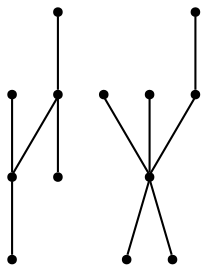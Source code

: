 graph {
  node [shape=point,comment="{\"directed\":false,\"doi\":\"10.1007/978-3-031-49275-4_2\",\"figure\":\"5 (2)\"}"]

  v0 [pos="1449.956040590595,538.9589032360152"]
  v1 [pos="1307.725028835316,623.2794182848911"]
  v2 [pos="1374.5106721750697,376.0349105297189"]
  v3 [pos="1226.4954035923186,451.7710943973151"]
  v4 [pos="1481.2150893162013,629.2553845398293"]
  v5 [pos="1473.2138858941094,268.7315338153837"]
  v6 [pos="1551.0471265710264,555.5445941299081"]
  v7 [pos="1389.071275236371,237.4269579151537"]
  v8 [pos="1552.9849200119522,348.96005715923957"]
  v9 [pos="1279.4954595056731,243.26112373650483"]
  v10 [pos="1278.5078042019893,653.5049119618151"]
  v11 [pos="1141.7527726251826,402.3095770588261"]
  v12 [pos="1143.6905660661087,505.1122207286355"]

  v12 -- v3 [id="-2",pos="1143.6905660661087,505.1122207286355 1226.4954035923186,451.7710943973151 1226.4954035923186,451.7710943973151 1226.4954035923186,451.7710943973151"]
  v3 -- v11 [id="-3",pos="1226.4954035923186,451.7710943973151 1141.7527726251826,402.3095770588261 1141.7527726251826,402.3095770588261 1141.7527726251826,402.3095770588261"]
  v3 -- v0 [id="-4",pos="1226.4954035923186,451.7710943973151 1449.956040590595,538.9589032360152 1449.956040590595,538.9589032360152 1449.956040590595,538.9589032360152"]
  v10 -- v1 [id="-5",pos="1278.5078042019893,653.5049119618151 1307.725028835316,623.2794182848911 1307.725028835316,623.2794182848911 1307.725028835316,623.2794182848911"]
  v9 -- v2 [id="-6",pos="1279.4954595056731,243.26112373650483 1374.5106721750697,376.0349105297189 1374.5106721750697,376.0349105297189 1374.5106721750697,376.0349105297189"]
  v1 -- v2 [id="-7",pos="1307.725028835316,623.2794182848911 1374.5106721750697,376.0349105297189 1374.5106721750697,376.0349105297189 1374.5106721750697,376.0349105297189"]
  v2 -- v8 [id="-8",pos="1374.5106721750697,376.0349105297189 1552.9849200119522,348.96005715923957 1552.9849200119522,348.96005715923957 1552.9849200119522,348.96005715923957"]
  v2 -- v7 [id="-9",pos="1374.5106721750697,376.0349105297189 1389.071275236371,237.4269579151537 1389.071275236371,237.4269579151537 1389.071275236371,237.4269579151537"]
  v0 -- v6 [id="-10",pos="1449.956040590595,538.9589032360152 1551.0471265710264,555.5445941299081 1551.0471265710264,555.5445941299081 1551.0471265710264,555.5445941299081"]
  v5 -- v2 [id="-11",pos="1473.2138858941094,268.7315338153837 1374.5106721750697,376.0349105297189 1374.5106721750697,376.0349105297189 1374.5106721750697,376.0349105297189"]
  v4 -- v0 [id="-12",pos="1481.2150893162013,629.2553845398293 1449.956040590595,538.9589032360152 1449.956040590595,538.9589032360152 1449.956040590595,538.9589032360152"]
}